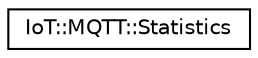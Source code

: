digraph "Graphical Class Hierarchy"
{
 // LATEX_PDF_SIZE
  edge [fontname="Helvetica",fontsize="10",labelfontname="Helvetica",labelfontsize="10"];
  node [fontname="Helvetica",fontsize="10",shape=record];
  rankdir="LR";
  Node0 [label="IoT::MQTT::Statistics",height=0.2,width=0.4,color="black", fillcolor="white", style="filled",URL="$structIoT_1_1MQTT_1_1Statistics.html",tooltip=" "];
}
